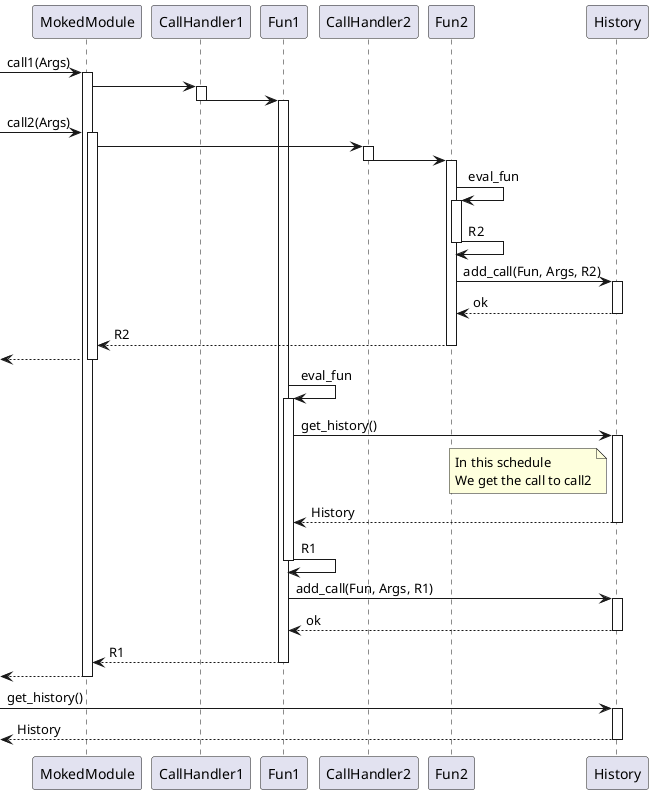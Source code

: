 @startuml

Participant MokedModule
Participant CallHandler1
Participant Fun1
Participant CallHandler2
Participant Fun2
Participant History

                [-> MokedModule         : call1(Args)
Activate            MokedModule
MokedModule      -> CallHandler1
Activate            CallHandler1
CallHandler1     -> Fun1
Deactivate          CallHandler1
Activate            Fun1

                [-> MokedModule         : call2(Args)
Activate            MokedModule
MokedModule      -> CallHandler2
Activate            CallHandler2
CallHandler2     -> Fun2
Deactivate          CallHandler2
Activate            Fun2
Fun2             -> Fun2                : eval_fun
Activate            Fun2
Fun2             -> Fun2                : R2
Deactivate          Fun2
Fun2             -> History             : add_call(Fun, Args, R2)
Activate            History
History         --> Fun2                : ok
Deactivate          History
Fun2            --> MokedModule         : R2
Deactivate          Fun2
               [<-- MokedModule
Deactivate          MokedModule

Fun1             -> Fun1                : eval_fun
Activate            Fun1
Fun1             -> History             : get_history()
Activate            History
Note left of History                    : In this schedule\nWe get the call to call2
History         --> Fun1                : History
Deactivate          History
Fun1             -> Fun1                : R1
Deactivate          Fun1
Fun1             -> History             : add_call(Fun, Args, R1)
Activate            History
History         --> Fun1                : ok
Deactivate          History
Fun1            --> MokedModule         : R1
Deactivate          Fun1
               [<-- MokedModule
Deactivate          MokedModule


                [-> History             : get_history()
Activate            History
               [<-- History             : History
Deactivate          History

@enduml
